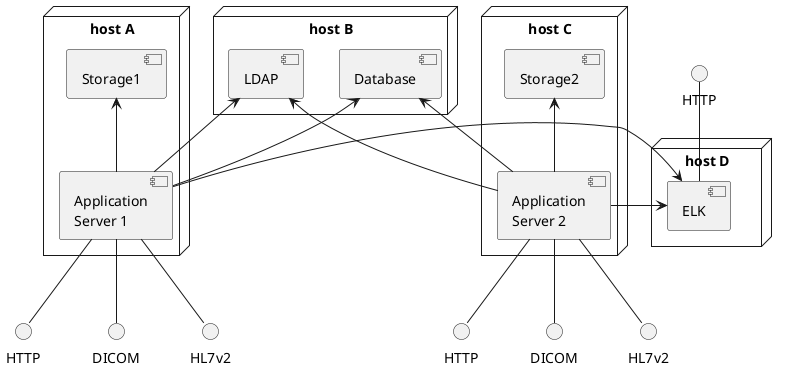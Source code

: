@startuml
node "host A" {
[Application\nServer 1] as arc1
[Storage1] <-- arc1
}
node "host C" {
[Application\nServer 2] as arc2
[Storage2] <-- arc2
}
node "host B" {
[LDAP] <-- arc1
[LDAP] <-- arc2
[Database] <- arc1
[Database] <- arc2
}
node "host D" {
arc1 -> [ELK]
arc2 -> [ELK]
}
HTTP -- [ELK]
() HTTP as http1
() HTTP as http2
() DICOM as dicom1
() DICOM as dicom2
() HL7v2 as hl71
() HL7v2 as hl72
arc1 -- dicom1
arc1 -- hl71
arc1 -- http1
arc2 -- dicom2
arc2 -- hl72
arc2 -- http2
@enduml